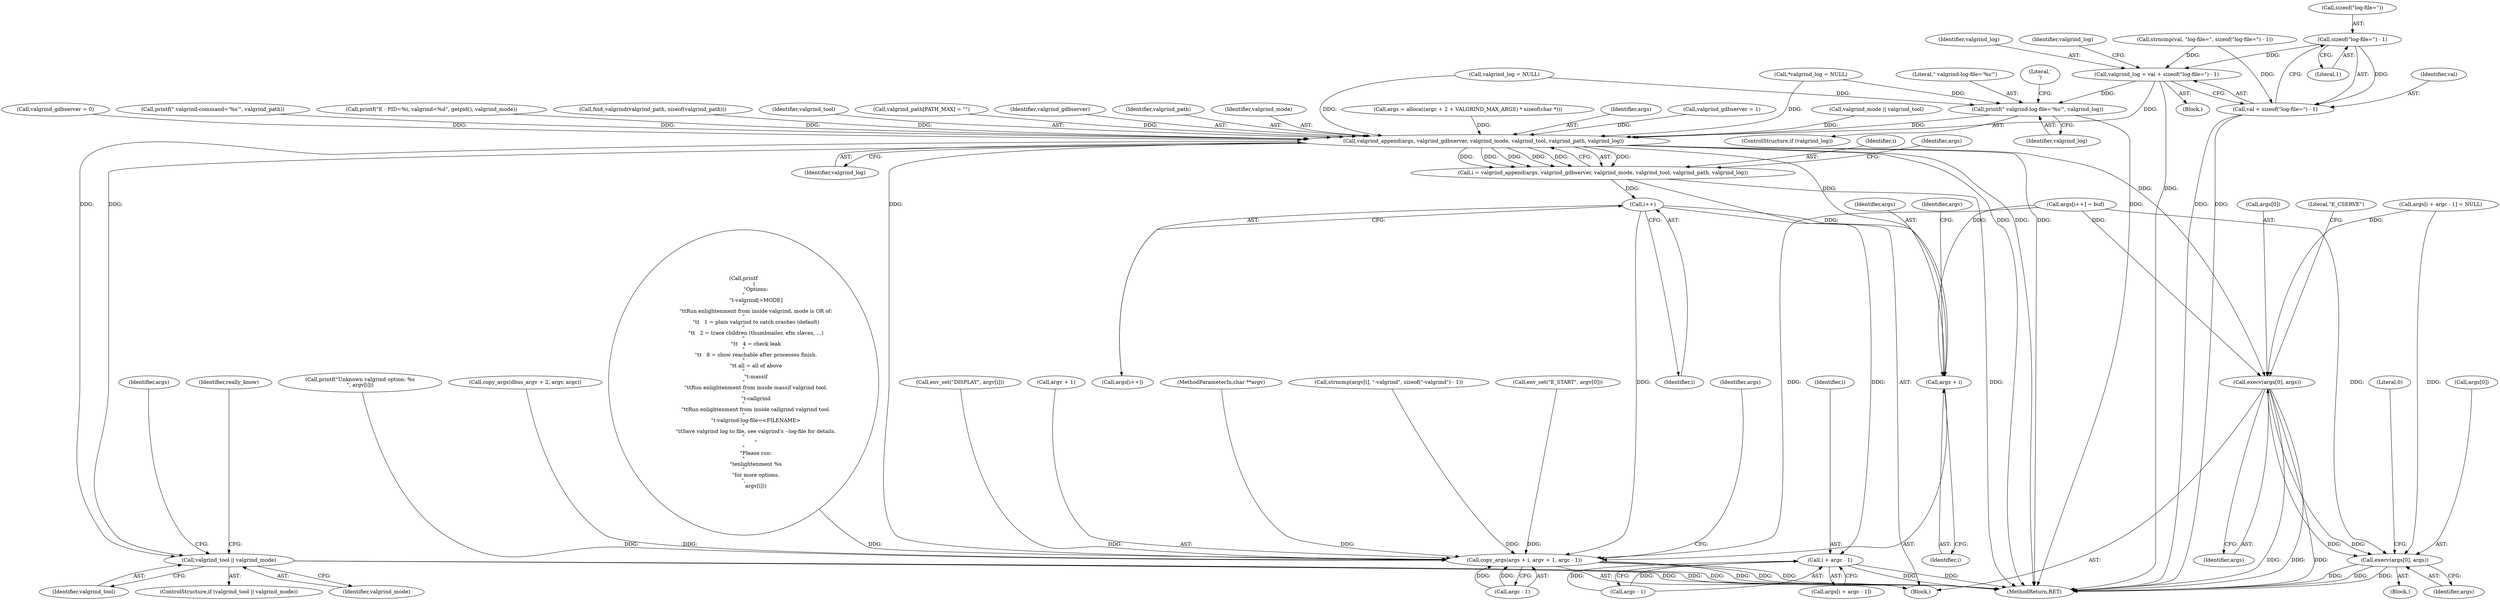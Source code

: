 digraph "0_enlightment_bb4a21e98656fe2c7d98ba2163e6defe9a630e2b@API" {
"1000320" [label="(Call,sizeof(\"log-file=\") - 1)"];
"1000316" [label="(Call,valgrind_log = val + sizeof(\"log-file=\") - 1)"];
"1000479" [label="(Call,printf(\" valgrind-log-file='%s'\", valgrind_log))"];
"1000580" [label="(Call,valgrind_append(args, valgrind_gdbserver, valgrind_mode, valgrind_tool, valgrind_path, valgrind_log))"];
"1000578" [label="(Call,i = valgrind_append(args, valgrind_gdbserver, valgrind_mode, valgrind_tool, valgrind_path, valgrind_log))"];
"1000590" [label="(Call,i++)"];
"1000593" [label="(Call,copy_args(args + i, argv + 1, argc - 1))"];
"1000594" [label="(Call,args + i)"];
"1000606" [label="(Call,i + argc - 1)"];
"1000613" [label="(Call,valgrind_tool || valgrind_mode)"];
"1000619" [label="(Call,execv(args[0], args))"];
"1000664" [label="(Call,execv(args[0], args))"];
"1000318" [label="(Call,val + sizeof(\"log-file=\") - 1)"];
"1000664" [label="(Call,execv(args[0], args))"];
"1000477" [label="(ControlStructure,if (valgrind_log))"];
"1000655" [label="(Block,)"];
"1000598" [label="(Identifier,argv)"];
"1000329" [label="(Call,valgrind_log = NULL)"];
"1000131" [label="(Call,valgrind_gdbserver = 0)"];
"1000604" [label="(Call,args[i + argc - 1])"];
"1000474" [label="(Call,printf(\" valgrind-command='%s'\", valgrind_path))"];
"1000595" [label="(Identifier,args)"];
"1000467" [label="(Call,printf(\"E - PID=%i, valgrind=%d\", getpid(), valgrind_mode))"];
"1000323" [label="(Literal,1)"];
"1000619" [label="(Call,execv(args[0], args))"];
"1000589" [label="(Identifier,args)"];
"1000605" [label="(Identifier,args)"];
"1000142" [label="(Call,*valgrind_log = NULL)"];
"1001058" [label="(MethodReturn,RET)"];
"1000480" [label="(Literal,\" valgrind-log-file='%s'\")"];
"1000585" [label="(Identifier,valgrind_path)"];
"1000120" [label="(Block,)"];
"1000615" [label="(Identifier,valgrind_mode)"];
"1000600" [label="(Call,argc - 1)"];
"1000614" [label="(Identifier,valgrind_tool)"];
"1000316" [label="(Call,valgrind_log = val + sizeof(\"log-file=\") - 1)"];
"1000355" [label="(Call,printf(\"Unknown valgrind option: %s\n\", argv[i]))"];
"1000612" [label="(ControlStructure,if (valgrind_tool || valgrind_mode))"];
"1000617" [label="(Identifier,really_know)"];
"1000481" [label="(Identifier,valgrind_log)"];
"1000591" [label="(Identifier,i)"];
"1000626" [label="(Literal,\"E_CSERVE\")"];
"1000597" [label="(Call,argv + 1)"];
"1000603" [label="(Call,args[i + argc - 1] = NULL)"];
"1000668" [label="(Identifier,args)"];
"1000421" [label="(Call,printf\n             (\n               \"Options:\n\"\n               \"\t-valgrind[=MODE]\n\"\n               \"\t\tRun enlightenment from inside valgrind, mode is OR of:\n\"\n               \"\t\t   1 = plain valgrind to catch crashes (default)\n\"\n               \"\t\t   2 = trace children (thumbnailer, efm slaves, ...)\n\"\n               \"\t\t   4 = check leak\n\"\n               \"\t\t   8 = show reachable after processes finish.\n\"\n               \"\t\t all = all of above\n\"\n               \"\t-massif\n\"\n               \"\t\tRun enlightenment from inside massif valgrind tool.\n\"\n               \"\t-callgrind\n\"\n               \"\t\tRun enlightenment from inside callgrind valgrind tool.\n\"\n               \"\t-valgrind-log-file=<FILENAME>\n\"\n               \"\t\tSave valgrind log to file, see valgrind's --log-file for details.\n\"\n               \"\n\"\n               \"Please run:\n\"\n               \"\tenlightenment %s\n\"\n               \"for more options.\n\",\n               argv[i]))"];
"1000371" [label="(Call,env_set(\"DISPLAY\", argv[i]))"];
"1000318" [label="(Call,val + sizeof(\"log-file=\") - 1)"];
"1000119" [label="(MethodParameterIn,char **argv)"];
"1000240" [label="(Call,env_set(\"E_START\", argv[0]))"];
"1000583" [label="(Identifier,valgrind_mode)"];
"1000457" [label="(Call,find_valgrind(valgrind_path, sizeof(valgrind_path)))"];
"1000584" [label="(Identifier,valgrind_tool)"];
"1000138" [label="(Call,valgrind_path[PATH_MAX] = \"\")"];
"1000590" [label="(Call,i++)"];
"1000620" [label="(Call,args[0])"];
"1000582" [label="(Identifier,valgrind_gdbserver)"];
"1000321" [label="(Call,sizeof(\"log-file=\"))"];
"1000567" [label="(Call,args = alloca((argc + 2 + VALGRIND_MAX_ARGS) * sizeof(char *)))"];
"1000220" [label="(Call,copy_args(dbus_argv + 2, argv, argc))"];
"1000623" [label="(Identifier,args)"];
"1000665" [label="(Call,args[0])"];
"1000606" [label="(Call,i + argc - 1)"];
"1000608" [label="(Call,argc - 1)"];
"1000317" [label="(Identifier,valgrind_log)"];
"1000479" [label="(Call,printf(\" valgrind-log-file='%s'\", valgrind_log))"];
"1000588" [label="(Call,args[i++])"];
"1000581" [label="(Identifier,args)"];
"1000315" [label="(Block,)"];
"1000262" [label="(Call,valgrind_gdbserver = 1)"];
"1000327" [label="(Identifier,valgrind_log)"];
"1000580" [label="(Call,valgrind_append(args, valgrind_gdbserver, valgrind_mode, valgrind_tool, valgrind_path, valgrind_log))"];
"1000578" [label="(Call,i = valgrind_append(args, valgrind_gdbserver, valgrind_mode, valgrind_tool, valgrind_path, valgrind_log))"];
"1000593" [label="(Call,copy_args(args + i, argv + 1, argc - 1))"];
"1000319" [label="(Identifier,val)"];
"1000268" [label="(Call,strncmp(argv[i], \"-valgrind\", sizeof(\"-valgrind\") - 1))"];
"1000594" [label="(Call,args + i)"];
"1000596" [label="(Identifier,i)"];
"1000607" [label="(Identifier,i)"];
"1000586" [label="(Identifier,valgrind_log)"];
"1000587" [label="(Call,args[i++] = buf)"];
"1000483" [label="(Literal,'\n')"];
"1000621" [label="(Identifier,args)"];
"1000320" [label="(Call,sizeof(\"log-file=\") - 1)"];
"1000308" [label="(Call,strncmp(val, \"log-file=\", sizeof(\"log-file=\") - 1))"];
"1000451" [label="(Call,valgrind_mode || valgrind_tool)"];
"1000670" [label="(Literal,0)"];
"1000579" [label="(Identifier,i)"];
"1000613" [label="(Call,valgrind_tool || valgrind_mode)"];
"1000320" -> "1000318"  [label="AST: "];
"1000320" -> "1000323"  [label="CFG: "];
"1000321" -> "1000320"  [label="AST: "];
"1000323" -> "1000320"  [label="AST: "];
"1000318" -> "1000320"  [label="CFG: "];
"1000320" -> "1000316"  [label="DDG: "];
"1000320" -> "1000318"  [label="DDG: "];
"1000316" -> "1000315"  [label="AST: "];
"1000316" -> "1000318"  [label="CFG: "];
"1000317" -> "1000316"  [label="AST: "];
"1000318" -> "1000316"  [label="AST: "];
"1000327" -> "1000316"  [label="CFG: "];
"1000316" -> "1001058"  [label="DDG: "];
"1000308" -> "1000316"  [label="DDG: "];
"1000316" -> "1000479"  [label="DDG: "];
"1000316" -> "1000580"  [label="DDG: "];
"1000479" -> "1000477"  [label="AST: "];
"1000479" -> "1000481"  [label="CFG: "];
"1000480" -> "1000479"  [label="AST: "];
"1000481" -> "1000479"  [label="AST: "];
"1000483" -> "1000479"  [label="CFG: "];
"1000479" -> "1001058"  [label="DDG: "];
"1000329" -> "1000479"  [label="DDG: "];
"1000142" -> "1000479"  [label="DDG: "];
"1000479" -> "1000580"  [label="DDG: "];
"1000580" -> "1000578"  [label="AST: "];
"1000580" -> "1000586"  [label="CFG: "];
"1000581" -> "1000580"  [label="AST: "];
"1000582" -> "1000580"  [label="AST: "];
"1000583" -> "1000580"  [label="AST: "];
"1000584" -> "1000580"  [label="AST: "];
"1000585" -> "1000580"  [label="AST: "];
"1000586" -> "1000580"  [label="AST: "];
"1000578" -> "1000580"  [label="CFG: "];
"1000580" -> "1001058"  [label="DDG: "];
"1000580" -> "1001058"  [label="DDG: "];
"1000580" -> "1001058"  [label="DDG: "];
"1000580" -> "1000578"  [label="DDG: "];
"1000580" -> "1000578"  [label="DDG: "];
"1000580" -> "1000578"  [label="DDG: "];
"1000580" -> "1000578"  [label="DDG: "];
"1000580" -> "1000578"  [label="DDG: "];
"1000580" -> "1000578"  [label="DDG: "];
"1000567" -> "1000580"  [label="DDG: "];
"1000131" -> "1000580"  [label="DDG: "];
"1000262" -> "1000580"  [label="DDG: "];
"1000467" -> "1000580"  [label="DDG: "];
"1000451" -> "1000580"  [label="DDG: "];
"1000138" -> "1000580"  [label="DDG: "];
"1000474" -> "1000580"  [label="DDG: "];
"1000457" -> "1000580"  [label="DDG: "];
"1000329" -> "1000580"  [label="DDG: "];
"1000142" -> "1000580"  [label="DDG: "];
"1000580" -> "1000593"  [label="DDG: "];
"1000580" -> "1000594"  [label="DDG: "];
"1000580" -> "1000613"  [label="DDG: "];
"1000580" -> "1000613"  [label="DDG: "];
"1000580" -> "1000619"  [label="DDG: "];
"1000578" -> "1000120"  [label="AST: "];
"1000579" -> "1000578"  [label="AST: "];
"1000589" -> "1000578"  [label="CFG: "];
"1000578" -> "1001058"  [label="DDG: "];
"1000578" -> "1000590"  [label="DDG: "];
"1000590" -> "1000588"  [label="AST: "];
"1000590" -> "1000591"  [label="CFG: "];
"1000591" -> "1000590"  [label="AST: "];
"1000588" -> "1000590"  [label="CFG: "];
"1000590" -> "1000593"  [label="DDG: "];
"1000590" -> "1000594"  [label="DDG: "];
"1000590" -> "1000606"  [label="DDG: "];
"1000593" -> "1000120"  [label="AST: "];
"1000593" -> "1000600"  [label="CFG: "];
"1000594" -> "1000593"  [label="AST: "];
"1000597" -> "1000593"  [label="AST: "];
"1000600" -> "1000593"  [label="AST: "];
"1000605" -> "1000593"  [label="CFG: "];
"1000593" -> "1001058"  [label="DDG: "];
"1000593" -> "1001058"  [label="DDG: "];
"1000593" -> "1001058"  [label="DDG: "];
"1000587" -> "1000593"  [label="DDG: "];
"1000355" -> "1000593"  [label="DDG: "];
"1000421" -> "1000593"  [label="DDG: "];
"1000240" -> "1000593"  [label="DDG: "];
"1000220" -> "1000593"  [label="DDG: "];
"1000371" -> "1000593"  [label="DDG: "];
"1000119" -> "1000593"  [label="DDG: "];
"1000268" -> "1000593"  [label="DDG: "];
"1000600" -> "1000593"  [label="DDG: "];
"1000600" -> "1000593"  [label="DDG: "];
"1000594" -> "1000596"  [label="CFG: "];
"1000595" -> "1000594"  [label="AST: "];
"1000596" -> "1000594"  [label="AST: "];
"1000598" -> "1000594"  [label="CFG: "];
"1000587" -> "1000594"  [label="DDG: "];
"1000606" -> "1000604"  [label="AST: "];
"1000606" -> "1000608"  [label="CFG: "];
"1000607" -> "1000606"  [label="AST: "];
"1000608" -> "1000606"  [label="AST: "];
"1000604" -> "1000606"  [label="CFG: "];
"1000606" -> "1001058"  [label="DDG: "];
"1000606" -> "1001058"  [label="DDG: "];
"1000608" -> "1000606"  [label="DDG: "];
"1000608" -> "1000606"  [label="DDG: "];
"1000613" -> "1000612"  [label="AST: "];
"1000613" -> "1000614"  [label="CFG: "];
"1000613" -> "1000615"  [label="CFG: "];
"1000614" -> "1000613"  [label="AST: "];
"1000615" -> "1000613"  [label="AST: "];
"1000617" -> "1000613"  [label="CFG: "];
"1000621" -> "1000613"  [label="CFG: "];
"1000613" -> "1001058"  [label="DDG: "];
"1000613" -> "1001058"  [label="DDG: "];
"1000613" -> "1001058"  [label="DDG: "];
"1000619" -> "1000120"  [label="AST: "];
"1000619" -> "1000623"  [label="CFG: "];
"1000620" -> "1000619"  [label="AST: "];
"1000623" -> "1000619"  [label="AST: "];
"1000626" -> "1000619"  [label="CFG: "];
"1000619" -> "1001058"  [label="DDG: "];
"1000619" -> "1001058"  [label="DDG: "];
"1000619" -> "1001058"  [label="DDG: "];
"1000587" -> "1000619"  [label="DDG: "];
"1000603" -> "1000619"  [label="DDG: "];
"1000619" -> "1000664"  [label="DDG: "];
"1000619" -> "1000664"  [label="DDG: "];
"1000664" -> "1000655"  [label="AST: "];
"1000664" -> "1000668"  [label="CFG: "];
"1000665" -> "1000664"  [label="AST: "];
"1000668" -> "1000664"  [label="AST: "];
"1000670" -> "1000664"  [label="CFG: "];
"1000664" -> "1001058"  [label="DDG: "];
"1000664" -> "1001058"  [label="DDG: "];
"1000664" -> "1001058"  [label="DDG: "];
"1000587" -> "1000664"  [label="DDG: "];
"1000603" -> "1000664"  [label="DDG: "];
"1000319" -> "1000318"  [label="AST: "];
"1000318" -> "1001058"  [label="DDG: "];
"1000318" -> "1001058"  [label="DDG: "];
"1000308" -> "1000318"  [label="DDG: "];
}
